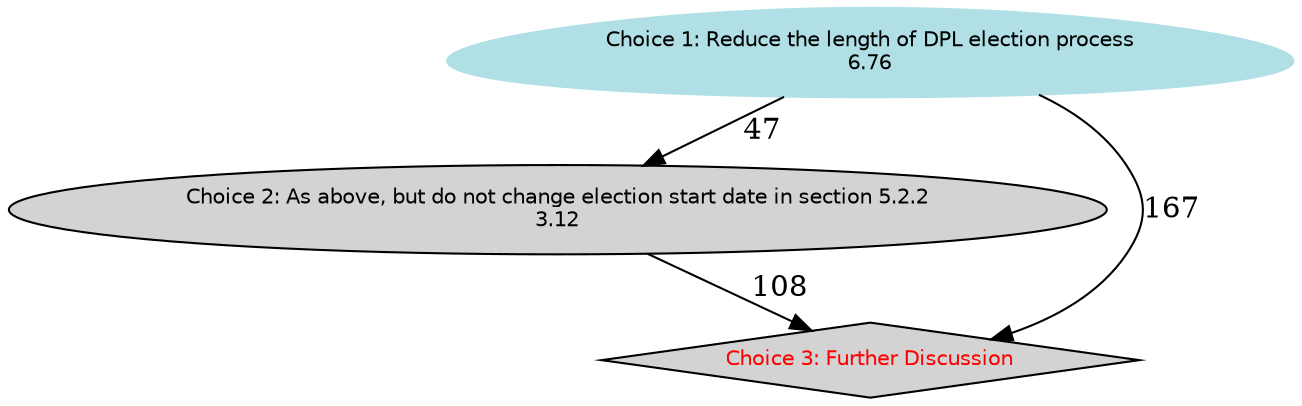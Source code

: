 digraph Results {
  ranksep=0.25;
 "Choice 1: Reduce the length of DPL election process\n6.76" [ style="filled" , color="powderblue", shape=egg, fontcolor="Navy Blue", fontname="Helvetica", fontsize=10  ];
 "Choice 1: Reduce the length of DPL election process\n6.76" -> "Choice 2: As above, but do not change election start date in section 5.2.2\n3.12" [ label="47" ];
 "Choice 1: Reduce the length of DPL election process\n6.76" -> "Choice 3: Further Discussion" [ label="167" ];
 "Choice 2: As above, but do not change election start date in section 5.2.2\n3.12" [ style="filled" , fontname="Helvetica", fontsize=10  ];
 "Choice 2: As above, but do not change election start date in section 5.2.2\n3.12" -> "Choice 3: Further Discussion" [ label="108" ];
 "Choice 3: Further Discussion" [ style="filled" , shape=diamond, fontcolor="Red", fontname="Helvetica", fontsize=10  ];
}
